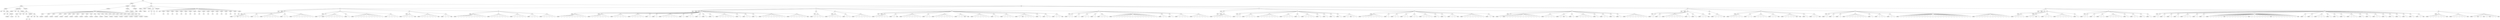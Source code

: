 graph Tree {
	"t0" [label = "TEI"];
	"t1" [label = "teiHeader"];
	"t2" [label = "fileDesc"];
	"t3" [label = "titleStmt"];
	"t4" [label = "title"];
	"t5" [label = "title"];
	"t6" [label = "author"];
	"t7" [label = "idno"];
	"t8" [label = "idno"];
	"t9" [label = "persName"];
	"t10" [label = "forename"];
	"t11" [label = "surname"];
	"t12" [label = "publicationStmt"];
	"t13" [label = "publisher"];
	"t14" [label = "idno"];
	"t15" [label = "idno"];
	"t16" [label = "availability"];
	"t17" [label = "licence"];
	"t18" [label = "ab"];
	"t19" [label = "ref"];
	"t20" [label = "sourceDesc"];
	"t21" [label = "bibl"];
	"t22" [label = "name"];
	"t23" [label = "idno"];
	"t24" [label = "idno"];
	"t25" [label = "availability"];
	"t26" [label = "licence"];
	"t27" [label = "ab"];
	"t28" [label = "ref"];
	"t29" [label = "bibl"];
	"t30" [label = "date"];
	"t31" [label = "date"];
	"t32" [label = "idno"];
	"t33" [label = "profileDesc"];
	"t34" [label = "particDesc"];
	"t35" [label = "listPerson"];
	"t36" [label = "person"];
	"t37" [label = "persName"];
	"t38" [label = "person"];
	"t39" [label = "persName"];
	"t40" [label = "person"];
	"t41" [label = "persName"];
	"t42" [label = "person"];
	"t43" [label = "persName"];
	"t44" [label = "person"];
	"t45" [label = "persName"];
	"t46" [label = "person"];
	"t47" [label = "persName"];
	"t48" [label = "person"];
	"t49" [label = "persName"];
	"t50" [label = "person"];
	"t51" [label = "persName"];
	"t52" [label = "person"];
	"t53" [label = "persName"];
	"t54" [label = "person"];
	"t55" [label = "persName"];
	"t56" [label = "person"];
	"t57" [label = "persName"];
	"t58" [label = "person"];
	"t59" [label = "persName"];
	"t60" [label = "person"];
	"t61" [label = "persName"];
	"t62" [label = "person"];
	"t63" [label = "persName"];
	"t64" [label = "person"];
	"t65" [label = "persName"];
	"t66" [label = "person"];
	"t67" [label = "persName"];
	"t68" [label = "person"];
	"t69" [label = "persName"];
	"t70" [label = "person"];
	"t71" [label = "persName"];
	"t72" [label = "person"];
	"t73" [label = "persName"];
	"t74" [label = "person"];
	"t75" [label = "persName"];
	"t76" [label = "person"];
	"t77" [label = "persName"];
	"t78" [label = "person"];
	"t79" [label = "persName"];
	"t80" [label = "textClass"];
	"t81" [label = "keywords"];
	"t82" [label = "term"];
	"t83" [label = "term"];
	"t84" [label = "classCode"];
	"t85" [label = "revisionDesc"];
	"t86" [label = "listChange"];
	"t87" [label = "change"];
	"t88" [label = "text"];
	"t89" [label = "front"];
	"t90" [label = "docTitle"];
	"t91" [label = "titlePart"];
	"t92" [label = "titlePart"];
	"t93" [label = "docDate"];
	"t94" [label = "docAuthor"];
	"t95" [label = "div"];
	"t96" [label = "div"];
	"t97" [label = "div"];
	"t98" [label = "p"];
	"t99" [label = "div"];
	"t100" [label = "p"];
	"t101" [label = "performance"];
	"t102" [label = "ab"];
	"t103" [label = "castList"];
	"t104" [label = "head"];
	"t105" [label = "castItem"];
	"t106" [label = "role"];
	"t107" [label = "castItem"];
	"t108" [label = "role"];
	"t109" [label = "castItem"];
	"t110" [label = "role"];
	"t111" [label = "castItem"];
	"t112" [label = "role"];
	"t113" [label = "castItem"];
	"t114" [label = "role"];
	"t115" [label = "castItem"];
	"t116" [label = "role"];
	"t117" [label = "castItem"];
	"t118" [label = "role"];
	"t119" [label = "castItem"];
	"t120" [label = "role"];
	"t121" [label = "castItem"];
	"t122" [label = "role"];
	"t123" [label = "castItem"];
	"t124" [label = "role"];
	"t125" [label = "castItem"];
	"t126" [label = "role"];
	"t127" [label = "castItem"];
	"t128" [label = "role"];
	"t129" [label = "castItem"];
	"t130" [label = "role"];
	"t131" [label = "castItem"];
	"t132" [label = "role"];
	"t133" [label = "castItem"];
	"t134" [label = "role"];
	"t135" [label = "castItem"];
	"t136" [label = "role"];
	"t137" [label = "castItem"];
	"t138" [label = "role"];
	"t139" [label = "castItem"];
	"t140" [label = "role"];
	"t141" [label = "body"];
	"t142" [label = "div"];
	"t143" [label = "head"];
	"t144" [label = "stage"];
	"t145" [label = "div"];
	"t146" [label = "head"];
	"t147" [label = "sp"];
	"t148" [label = "speaker"];
	"t149" [label = "l"];
	"t150" [label = "note"];
	"t151" [label = "l"];
	"t152" [label = "l"];
	"t153" [label = "l"];
	"t154" [label = "l"];
	"t155" [label = "sp"];
	"t156" [label = "speaker"];
	"t157" [label = "l"];
	"t158" [label = "l"];
	"t159" [label = "sp"];
	"t160" [label = "speaker"];
	"t161" [label = "l"];
	"t162" [label = "l"];
	"t163" [label = "l"];
	"t164" [label = "l"];
	"t165" [label = "l"];
	"t166" [label = "l"];
	"t167" [label = "sp"];
	"t168" [label = "speaker"];
	"t169" [label = "l"];
	"t170" [label = "l"];
	"t171" [label = "sp"];
	"t172" [label = "speaker"];
	"t173" [label = "l"];
	"t174" [label = "l"];
	"t175" [label = "l"];
	"t176" [label = "l"];
	"t177" [label = "l"];
	"t178" [label = "l"];
	"t179" [label = "l"];
	"t180" [label = "l"];
	"t181" [label = "div"];
	"t182" [label = "head"];
	"t183" [label = "sp"];
	"t184" [label = "speaker"];
	"t185" [label = "l"];
	"t186" [label = "sp"];
	"t187" [label = "speaker"];
	"t188" [label = "l"];
	"t189" [label = "l"];
	"t190" [label = "l"];
	"t191" [label = "l"];
	"t192" [label = "l"];
	"t193" [label = "l"];
	"t194" [label = "l"];
	"t195" [label = "sp"];
	"t196" [label = "speaker"];
	"t197" [label = "l"];
	"t198" [label = "sp"];
	"t199" [label = "speaker"];
	"t200" [label = "l"];
	"t201" [label = "l"];
	"t202" [label = "l"];
	"t203" [label = "l"];
	"t204" [label = "l"];
	"t205" [label = "l"];
	"t206" [label = "l"];
	"t207" [label = "l"];
	"t208" [label = "l"];
	"t209" [label = "l"];
	"t210" [label = "l"];
	"t211" [label = "sp"];
	"t212" [label = "speaker"];
	"t213" [label = "l"];
	"t214" [label = "l"];
	"t215" [label = "l"];
	"t216" [label = "l"];
	"t217" [label = "div"];
	"t218" [label = "head"];
	"t219" [label = "sp"];
	"t220" [label = "speaker"];
	"t221" [label = "l"];
	"t222" [label = "l"];
	"t223" [label = "l"];
	"t224" [label = "l"];
	"t225" [label = "stage"];
	"t226" [label = "sp"];
	"t227" [label = "speaker"];
	"t228" [label = "l"];
	"t229" [label = "l"];
	"t230" [label = "l"];
	"t231" [label = "l"];
	"t232" [label = "l"];
	"t233" [label = "l"];
	"t234" [label = "stage"];
	"t235" [label = "sp"];
	"t236" [label = "speaker"];
	"t237" [label = "l"];
	"t238" [label = "l"];
	"t239" [label = "stage"];
	"t240" [label = "div"];
	"t241" [label = "head"];
	"t242" [label = "sp"];
	"t243" [label = "speaker"];
	"t244" [label = "l"];
	"t245" [label = "l"];
	"t246" [label = "l"];
	"t247" [label = "l"];
	"t248" [label = "l"];
	"t249" [label = "l"];
	"t250" [label = "l"];
	"t251" [label = "l"];
	"t252" [label = "l"];
	"t253" [label = "l"];
	"t254" [label = "l"];
	"t255" [label = "sp"];
	"t256" [label = "speaker"];
	"t257" [label = "l"];
	"t258" [label = "l"];
	"t259" [label = "l"];
	"t260" [label = "l"];
	"t261" [label = "l"];
	"t262" [label = "l"];
	"t263" [label = "l"];
	"t264" [label = "sp"];
	"t265" [label = "speaker"];
	"t266" [label = "l"];
	"t267" [label = "l"];
	"t268" [label = "l"];
	"t269" [label = "l"];
	"t270" [label = "l"];
	"t271" [label = "sp"];
	"t272" [label = "speaker"];
	"t273" [label = "l"];
	"t274" [label = "l"];
	"t275" [label = "l"];
	"t276" [label = "sp"];
	"t277" [label = "speaker"];
	"t278" [label = "l"];
	"t279" [label = "l"];
	"t280" [label = "l"];
	"t281" [label = "l"];
	"t282" [label = "l"];
	"t283" [label = "div"];
	"t284" [label = "head"];
	"t285" [label = "stage"];
	"t286" [label = "div"];
	"t287" [label = "head"];
	"t288" [label = "sp"];
	"t289" [label = "speaker"];
	"t290" [label = "l"];
	"t291" [label = "l"];
	"t292" [label = "l"];
	"t293" [label = "l"];
	"t294" [label = "l"];
	"t295" [label = "l"];
	"t296" [label = "l"];
	"t297" [label = "l"];
	"t298" [label = "l"];
	"t299" [label = "l"];
	"t300" [label = "div"];
	"t301" [label = "head"];
	"t302" [label = "sp"];
	"t303" [label = "speaker"];
	"t304" [label = "l"];
	"t305" [label = "l"];
	"t306" [label = "l"];
	"t307" [label = "l"];
	"t308" [label = "l"];
	"t309" [label = "l"];
	"t310" [label = "l"];
	"t311" [label = "sp"];
	"t312" [label = "speaker"];
	"t313" [label = "l"];
	"t314" [label = "l"];
	"t315" [label = "l"];
	"t316" [label = "l"];
	"t317" [label = "l"];
	"t318" [label = "sp"];
	"t319" [label = "speaker"];
	"t320" [label = "l"];
	"t321" [label = "l"];
	"t322" [label = "l"];
	"t323" [label = "l"];
	"t324" [label = "l"];
	"t325" [label = "sp"];
	"t326" [label = "speaker"];
	"t327" [label = "l"];
	"t328" [label = "sp"];
	"t329" [label = "speaker"];
	"t330" [label = "l"];
	"t331" [label = "sp"];
	"t332" [label = "speaker"];
	"t333" [label = "l"];
	"t334" [label = "l"];
	"t335" [label = "l"];
	"t336" [label = "l"];
	"t337" [label = "l"];
	"t338" [label = "l"];
	"t339" [label = "sp"];
	"t340" [label = "speaker"];
	"t341" [label = "l"];
	"t342" [label = "sp"];
	"t343" [label = "speaker"];
	"t344" [label = "l"];
	"t345" [label = "l"];
	"t346" [label = "sp"];
	"t347" [label = "speaker"];
	"t348" [label = "l"];
	"t349" [label = "sp"];
	"t350" [label = "speaker"];
	"t351" [label = "l"];
	"t352" [label = "sp"];
	"t353" [label = "speaker"];
	"t354" [label = "l"];
	"t355" [label = "sp"];
	"t356" [label = "speaker"];
	"t357" [label = "l"];
	"t358" [label = "l"];
	"t359" [label = "l"];
	"t360" [label = "l"];
	"t361" [label = "l"];
	"t362" [label = "l"];
	"t363" [label = "sp"];
	"t364" [label = "speaker"];
	"t365" [label = "l"];
	"t366" [label = "sp"];
	"t367" [label = "speaker"];
	"t368" [label = "l"];
	"t369" [label = "l"];
	"t370" [label = "sp"];
	"t371" [label = "speaker"];
	"t372" [label = "l"];
	"t373" [label = "sp"];
	"t374" [label = "speaker"];
	"t375" [label = "l"];
	"t376" [label = "l"];
	"t377" [label = "l"];
	"t378" [label = "l"];
	"t379" [label = "l"];
	"t380" [label = "l"];
	"t381" [label = "l"];
	"t382" [label = "l"];
	"t383" [label = "l"];
	"t384" [label = "sp"];
	"t385" [label = "speaker"];
	"t386" [label = "l"];
	"t387" [label = "l"];
	"t388" [label = "l"];
	"t389" [label = "l"];
	"t390" [label = "l"];
	"t391" [label = "l"];
	"t392" [label = "stage"];
	"t393" [label = "div"];
	"t394" [label = "head"];
	"t395" [label = "sp"];
	"t396" [label = "speaker"];
	"t397" [label = "l"];
	"t398" [label = "l"];
	"t399" [label = "l"];
	"t400" [label = "l"];
	"t401" [label = "div"];
	"t402" [label = "head"];
	"t403" [label = "sp"];
	"t404" [label = "speaker"];
	"t405" [label = "l"];
	"t406" [label = "l"];
	"t407" [label = "l"];
	"t408" [label = "l"];
	"t409" [label = "l"];
	"t410" [label = "sp"];
	"t411" [label = "speaker"];
	"t412" [label = "l"];
	"t413" [label = "l"];
	"t414" [label = "sp"];
	"t415" [label = "speaker"];
	"t416" [label = "l"];
	"t417" [label = "l"];
	"t418" [label = "l"];
	"t419" [label = "l"];
	"t420" [label = "l"];
	"t421" [label = "l"];
	"t422" [label = "div"];
	"t423" [label = "head"];
	"t424" [label = "stage"];
	"t425" [label = "sp"];
	"t426" [label = "speaker"];
	"t427" [label = "l"];
	"t428" [label = "l"];
	"t429" [label = "l"];
	"t430" [label = "l"];
	"t431" [label = "l"];
	"t432" [label = "sp"];
	"t433" [label = "speaker"];
	"t434" [label = "l"];
	"t435" [label = "stage"];
	"t436" [label = "sp"];
	"t437" [label = "speaker"];
	"t438" [label = "l"];
	"t439" [label = "l"];
	"t440" [label = "l"];
	"t441" [label = "l"];
	"t442" [label = "l"];
	"t443" [label = "l"];
	"t444" [label = "l"];
	"t445" [label = "sp"];
	"t446" [label = "speaker"];
	"t447" [label = "l"];
	"t448" [label = "l"];
	"t449" [label = "sp"];
	"t450" [label = "speaker"];
	"t451" [label = "l"];
	"t452" [label = "l"];
	"t453" [label = "l"];
	"t454" [label = "l"];
	"t455" [label = "l"];
	"t456" [label = "l"];
	"t457" [label = "l"];
	"t458" [label = "sp"];
	"t459" [label = "speaker"];
	"t460" [label = "l"];
	"t461" [label = "l"];
	"t462" [label = "stage"];
	"t463" [label = "stage"];
	"t464" [label = "sp"];
	"t465" [label = "speaker"];
	"t466" [label = "l"];
	"t467" [label = "l"];
	"t468" [label = "l"];
	"t469" [label = "l"];
	"t470" [label = "l"];
	"t471" [label = "l"];
	"t472" [label = "sp"];
	"t473" [label = "speaker"];
	"t474" [label = "l"];
	"t475" [label = "l"];
	"t476" [label = "sp"];
	"t477" [label = "speaker"];
	"t478" [label = "l"];
	"t479" [label = "l"];
	"t480" [label = "l"];
	"t481" [label = "l"];
	"t482" [label = "sp"];
	"t483" [label = "speaker"];
	"t484" [label = "l"];
	"t485" [label = "stage"];
	"t486" [label = "l"];
	"t487" [label = "l"];
	"t488" [label = "l"];
	"t489" [label = "l"];
	"t490" [label = "sp"];
	"t491" [label = "speaker"];
	"t492" [label = "l"];
	"t493" [label = "sp"];
	"t494" [label = "speaker"];
	"t495" [label = "l"];
	"t496" [label = "l"];
	"t497" [label = "sp"];
	"t498" [label = "speaker"];
	"t499" [label = "l"];
	"t500" [label = "l"];
	"t501" [label = "stage"];
	"t502" [label = "div"];
	"t503" [label = "head"];
	"t504" [label = "sp"];
	"t505" [label = "speaker"];
	"t506" [label = "l"];
	"t507" [label = "l"];
	"t508" [label = "sp"];
	"t509" [label = "speaker"];
	"t510" [label = "l"];
	"t511" [label = "sp"];
	"t512" [label = "speaker"];
	"t513" [label = "l"];
	"t514" [label = "l"];
	"t515" [label = "sp"];
	"t516" [label = "speaker"];
	"t517" [label = "l"];
	"t518" [label = "sp"];
	"t519" [label = "speaker"];
	"t520" [label = "l"];
	"t521" [label = "l"];
	"t522" [label = "l"];
	"t523" [label = "sp"];
	"t524" [label = "speaker"];
	"t525" [label = "l"];
	"t526" [label = "l"];
	"t527" [label = "l"];
	"t528" [label = "l"];
	"t529" [label = "l"];
	"t530" [label = "l"];
	"t531" [label = "l"];
	"t532" [label = "l"];
	"t533" [label = "l"];
	"t534" [label = "l"];
	"t535" [label = "l"];
	"t536" [label = "l"];
	"t537" [label = "l"];
	"t538" [label = "l"];
	"t539" [label = "l"];
	"t540" [label = "l"];
	"t541" [label = "l"];
	"t542" [label = "sp"];
	"t543" [label = "speaker"];
	"t544" [label = "l"];
	"t545" [label = "l"];
	"t546" [label = "sp"];
	"t547" [label = "speaker"];
	"t548" [label = "l"];
	"t549" [label = "sp"];
	"t550" [label = "speaker"];
	"t551" [label = "l"];
	"t552" [label = "l"];
	"t553" [label = "l"];
	"t554" [label = "l"];
	"t555" [label = "sp"];
	"t556" [label = "speaker"];
	"t557" [label = "l"];
	"t558" [label = "l"];
	"t559" [label = "l"];
	"t560" [label = "l"];
	"t561" [label = "l"];
	"t562" [label = "l"];
	"t563" [label = "div"];
	"t564" [label = "head"];
	"t565" [label = "div"];
	"t566" [label = "head"];
	"t567" [label = "stage"];
	"t568" [label = "sp"];
	"t569" [label = "speaker"];
	"t570" [label = "l"];
	"t571" [label = "l"];
	"t572" [label = "l"];
	"t573" [label = "l"];
	"t574" [label = "l"];
	"t575" [label = "l"];
	"t576" [label = "l"];
	"t577" [label = "div"];
	"t578" [label = "head"];
	"t579" [label = "sp"];
	"t580" [label = "speaker"];
	"t581" [label = "l"];
	"t582" [label = "l"];
	"t583" [label = "sp"];
	"t584" [label = "speaker"];
	"t585" [label = "l"];
	"t586" [label = "l"];
	"t587" [label = "l"];
	"t588" [label = "l"];
	"t589" [label = "sp"];
	"t590" [label = "speaker"];
	"t591" [label = "l"];
	"t592" [label = "l"];
	"t593" [label = "l"];
	"t594" [label = "l"];
	"t595" [label = "l"];
	"t596" [label = "l"];
	"t597" [label = "l"];
	"t598" [label = "sp"];
	"t599" [label = "speaker"];
	"t600" [label = "l"];
	"t601" [label = "l"];
	"t602" [label = "l"];
	"t603" [label = "l"];
	"t604" [label = "sp"];
	"t605" [label = "speaker"];
	"t606" [label = "l"];
	"t607" [label = "sp"];
	"t608" [label = "speaker"];
	"t609" [label = "l"];
	"t610" [label = "l"];
	"t611" [label = "l"];
	"t612" [label = "l"];
	"t613" [label = "sp"];
	"t614" [label = "speaker"];
	"t615" [label = "l"];
	"t616" [label = "sp"];
	"t617" [label = "speaker"];
	"t618" [label = "l"];
	"t619" [label = "sp"];
	"t620" [label = "speaker"];
	"t621" [label = "l"];
	"t622" [label = "sp"];
	"t623" [label = "speaker"];
	"t624" [label = "l"];
	"t625" [label = "sp"];
	"t626" [label = "speaker"];
	"t627" [label = "l"];
	"t628" [label = "stage"];
	"t629" [label = "l"];
	"t630" [label = "l"];
	"t631" [label = "div"];
	"t632" [label = "head"];
	"t633" [label = "sp"];
	"t634" [label = "speaker"];
	"t635" [label = "l"];
	"t636" [label = "l"];
	"t637" [label = "l"];
	"t638" [label = "l"];
	"t639" [label = "l"];
	"t640" [label = "l"];
	"t641" [label = "l"];
	"t642" [label = "l"];
	"t643" [label = "sp"];
	"t644" [label = "speaker"];
	"t645" [label = "l"];
	"t646" [label = "sp"];
	"t647" [label = "speaker"];
	"t648" [label = "l"];
	"t649" [label = "l"];
	"t650" [label = "sp"];
	"t651" [label = "speaker"];
	"t652" [label = "l"];
	"t653" [label = "l"];
	"t654" [label = "sp"];
	"t655" [label = "speaker"];
	"t656" [label = "l"];
	"t657" [label = "l"];
	"t658" [label = "sp"];
	"t659" [label = "speaker"];
	"t660" [label = "l"];
	"t661" [label = "l"];
	"t662" [label = "l"];
	"t663" [label = "l"];
	"t664" [label = "sp"];
	"t665" [label = "speaker"];
	"t666" [label = "l"];
	"t667" [label = "sp"];
	"t668" [label = "speaker"];
	"t669" [label = "l"];
	"t670" [label = "sp"];
	"t671" [label = "speaker"];
	"t672" [label = "l"];
	"t673" [label = "l"];
	"t674" [label = "stage"];
	"t675" [label = "sp"];
	"t676" [label = "speaker"];
	"t677" [label = "l"];
	"t678" [label = "l"];
	"t679" [label = "l"];
	"t680" [label = "l"];
	"t681" [label = "l"];
	"t682" [label = "l"];
	"t683" [label = "l"];
	"t684" [label = "l"];
	"t685" [label = "sp"];
	"t686" [label = "speaker"];
	"t687" [label = "l"];
	"t688" [label = "stage"];
	"t689" [label = "div"];
	"t690" [label = "head"];
	"t691" [label = "sp"];
	"t692" [label = "speaker"];
	"t693" [label = "l"];
	"t694" [label = "sp"];
	"t695" [label = "speaker"];
	"t696" [label = "l"];
	"t697" [label = "l"];
	"t698" [label = "l"];
	"t699" [label = "l"];
	"t700" [label = "l"];
	"t701" [label = "l"];
	"t702" [label = "l"];
	"t703" [label = "l"];
	"t704" [label = "l"];
	"t705" [label = "l"];
	"t706" [label = "l"];
	"t707" [label = "l"];
	"t708" [label = "l"];
	"t709" [label = "sp"];
	"t710" [label = "speaker"];
	"t711" [label = "l"];
	"t712" [label = "l"];
	"t713" [label = "l"];
	"t714" [label = "l"];
	"t715" [label = "sp"];
	"t716" [label = "speaker"];
	"t717" [label = "l"];
	"t718" [label = "stage"];
	"t719" [label = "l"];
	"t720" [label = "sp"];
	"t721" [label = "speaker"];
	"t722" [label = "l"];
	"t723" [label = "sp"];
	"t724" [label = "speaker"];
	"t725" [label = "l"];
	"t726" [label = "l"];
	"t727" [label = "l"];
	"t728" [label = "l"];
	"t729" [label = "l"];
	"t730" [label = "sp"];
	"t731" [label = "speaker"];
	"t732" [label = "l"];
	"t733" [label = "sp"];
	"t734" [label = "speaker"];
	"t735" [label = "l"];
	"t736" [label = "l"];
	"t737" [label = "sp"];
	"t738" [label = "speaker"];
	"t739" [label = "l"];
	"t740" [label = "sp"];
	"t741" [label = "speaker"];
	"t742" [label = "l"];
	"t743" [label = "sp"];
	"t744" [label = "speaker"];
	"t745" [label = "l"];
	"t746" [label = "l"];
	"t747" [label = "l"];
	"t748" [label = "l"];
	"t749" [label = "l"];
	"t750" [label = "l"];
	"t751" [label = "l"];
	"t752" [label = "l"];
	"t753" [label = "div"];
	"t754" [label = "head"];
	"t755" [label = "stage"];
	"t756" [label = "div"];
	"t757" [label = "head"];
	"t758" [label = "sp"];
	"t759" [label = "speaker"];
	"t760" [label = "l"];
	"t761" [label = "sp"];
	"t762" [label = "speaker"];
	"t763" [label = "l"];
	"t764" [label = "sp"];
	"t765" [label = "speaker"];
	"t766" [label = "l"];
	"t767" [label = "l"];
	"t768" [label = "l"];
	"t769" [label = "l"];
	"t770" [label = "l"];
	"t771" [label = "l"];
	"t772" [label = "l"];
	"t773" [label = "sp"];
	"t774" [label = "speaker"];
	"t775" [label = "l"];
	"t776" [label = "sp"];
	"t777" [label = "speaker"];
	"t778" [label = "l"];
	"t779" [label = "sp"];
	"t780" [label = "speaker"];
	"t781" [label = "l"];
	"t782" [label = "l"];
	"t783" [label = "stage"];
	"t784" [label = "div"];
	"t785" [label = "head"];
	"t786" [label = "sp"];
	"t787" [label = "speaker"];
	"t788" [label = "l"];
	"t789" [label = "l"];
	"t790" [label = "l"];
	"t791" [label = "stage"];
	"t792" [label = "div"];
	"t793" [label = "head"];
	"t794" [label = "sp"];
	"t795" [label = "speaker"];
	"t796" [label = "l"];
	"t797" [label = "l"];
	"t798" [label = "l"];
	"t799" [label = "l"];
	"t800" [label = "l"];
	"t801" [label = "sp"];
	"t802" [label = "speaker"];
	"t803" [label = "l"];
	"t804" [label = "l"];
	"t805" [label = "sp"];
	"t806" [label = "speaker"];
	"t807" [label = "l"];
	"t808" [label = "l"];
	"t809" [label = "l"];
	"t810" [label = "l"];
	"t811" [label = "sp"];
	"t812" [label = "speaker"];
	"t813" [label = "l"];
	"t814" [label = "l"];
	"t815" [label = "stage"];
	"t816" [label = "sp"];
	"t817" [label = "speaker"];
	"t818" [label = "l"];
	"t819" [label = "l"];
	"t820" [label = "l"];
	"t821" [label = "l"];
	"t822" [label = "stage"];
	"t823" [label = "stage"];
	"t824" [label = "sp"];
	"t825" [label = "speaker"];
	"t826" [label = "l"];
	"t827" [label = "sp"];
	"t828" [label = "speaker"];
	"t829" [label = "l"];
	"t830" [label = "l"];
	"t831" [label = "stage"];
	"t832" [label = "div"];
	"t833" [label = "head"];
	"t834" [label = "sp"];
	"t835" [label = "speaker"];
	"t836" [label = "l"];
	"t837" [label = "sp"];
	"t838" [label = "speaker"];
	"t839" [label = "l"];
	"t840" [label = "sp"];
	"t841" [label = "speaker"];
	"t842" [label = "l"];
	"t843" [label = "sp"];
	"t844" [label = "speaker"];
	"t845" [label = "l"];
	"t846" [label = "l"];
	"t847" [label = "l"];
	"t848" [label = "l"];
	"t849" [label = "l"];
	"t850" [label = "l"];
	"t851" [label = "l"];
	"t852" [label = "l"];
	"t853" [label = "sp"];
	"t854" [label = "speaker"];
	"t855" [label = "l"];
	"t856" [label = "sp"];
	"t857" [label = "speaker"];
	"t858" [label = "l"];
	"t859" [label = "l"];
	"t860" [label = "l"];
	"t861" [label = "sp"];
	"t862" [label = "speaker"];
	"t863" [label = "l"];
	"t864" [label = "l"];
	"t865" [label = "sp"];
	"t866" [label = "speaker"];
	"t867" [label = "l"];
	"t868" [label = "l"];
	"t869" [label = "l"];
	"t870" [label = "l"];
	"t871" [label = "l"];
	"t872" [label = "l"];
	"t873" [label = "l"];
	"t874" [label = "l"];
	"t875" [label = "l"];
	"t876" [label = "l"];
	"t877" [label = "l"];
	"t878" [label = "l"];
	"t879" [label = "l"];
	"t880" [label = "l"];
	"t881" [label = "l"];
	"t882" [label = "l"];
	"t883" [label = "l"];
	"t884" [label = "l"];
	"t885" [label = "l"];
	"t886" [label = "l"];
	"t887" [label = "l"];
	"t888" [label = "l"];
	"t889" [label = "l"];
	"t890" [label = "l"];
	"t891" [label = "l"];
	"t892" [label = "l"];
	"t893" [label = "l"];
	"t894" [label = "sp"];
	"t895" [label = "speaker"];
	"t896" [label = "l"];
	"t897" [label = "l"];
	"t898" [label = "l"];
	"t899" [label = "l"];
	"t900" [label = "l"];
	"t901" [label = "l"];
	"t902" [label = "l"];
	"t903" [label = "l"];
	"t904" [label = "l"];
	"t905" [label = "l"];
	"t906" [label = "l"];
	"t907" [label = "l"];
	"t908" [label = "l"];
	"t909" [label = "div"];
	"t910" [label = "head"];
	"t911" [label = "stage"];
	"t912" [label = "div"];
	"t913" [label = "head"];
	"t914" [label = "sp"];
	"t915" [label = "speaker"];
	"t916" [label = "l"];
	"t917" [label = "l"];
	"t918" [label = "l"];
	"t919" [label = "l"];
	"t920" [label = "div"];
	"t921" [label = "head"];
	"t922" [label = "sp"];
	"t923" [label = "speaker"];
	"t924" [label = "l"];
	"t925" [label = "l"];
	"t926" [label = "stage"];
	"t927" [label = "l"];
	"t928" [label = "sp"];
	"t929" [label = "speaker"];
	"t930" [label = "l"];
	"t931" [label = "l"];
	"t932" [label = "l"];
	"t933" [label = "sp"];
	"t934" [label = "speaker"];
	"t935" [label = "l"];
	"t936" [label = "l"];
	"t937" [label = "l"];
	"t938" [label = "l"];
	"t939" [label = "l"];
	"t940" [label = "l"];
	"t941" [label = "sp"];
	"t942" [label = "speaker"];
	"t943" [label = "l"];
	"t944" [label = "div"];
	"t945" [label = "head"];
	"t946" [label = "sp"];
	"t947" [label = "speaker"];
	"t948" [label = "l"];
	"t949" [label = "l"];
	"t950" [label = "sp"];
	"t951" [label = "speaker"];
	"t952" [label = "l"];
	"t953" [label = "sp"];
	"t954" [label = "speaker"];
	"t955" [label = "l"];
	"t956" [label = "l"];
	"t957" [label = "sp"];
	"t958" [label = "speaker"];
	"t959" [label = "l"];
	"t960" [label = "l"];
	"t961" [label = "l"];
	"t962" [label = "l"];
	"t963" [label = "l"];
	"t964" [label = "sp"];
	"t965" [label = "speaker"];
	"t966" [label = "l"];
	"t967" [label = "sp"];
	"t968" [label = "speaker"];
	"t969" [label = "l"];
	"t970" [label = "l"];
	"t971" [label = "sp"];
	"t972" [label = "speaker"];
	"t973" [label = "l"];
	"t974" [label = "sp"];
	"t975" [label = "speaker"];
	"t976" [label = "l"];
	"t977" [label = "div"];
	"t978" [label = "head"];
	"t979" [label = "sp"];
	"t980" [label = "speaker"];
	"t981" [label = "l"];
	"t982" [label = "sp"];
	"t983" [label = "speaker"];
	"t984" [label = "l"];
	"t985" [label = "sp"];
	"t986" [label = "speaker"];
	"t987" [label = "l"];
	"t988" [label = "sp"];
	"t989" [label = "speaker"];
	"t990" [label = "l"];
	"t991" [label = "sp"];
	"t992" [label = "speaker"];
	"t993" [label = "l"];
	"t994" [label = "l"];
	"t995" [label = "l"];
	"t996" [label = "sp"];
	"t997" [label = "speaker"];
	"t998" [label = "l"];
	"t999" [label = "sp"];
	"t1000" [label = "speaker"];
	"t1001" [label = "l"];
	"t1002" [label = "sp"];
	"t1003" [label = "speaker"];
	"t1004" [label = "l"];
	"t1005" [label = "l"];
	"t1006" [label = "l"];
	"t1007" [label = "l"];
	"t1008" [label = "l"];
	"t1009" [label = "stage"];
	"t1010" [label = "l"];
	"t1011" [label = "l"];
	"t1012" [label = "l"];
	"t1013" [label = "l"];
	"t1014" [label = "l"];
	"t1015" [label = "l"];
	"t1016" [label = "l"];
	"t1017" [label = "l"];
	"t1018" [label = "stage"];
	"t1019" [label = "l"];
	"t1020" [label = "l"];
	"t1021" [label = "l"];
	"t1022" [label = "l"];
	"t1023" [label = "l"];
	"t1024" [label = "l"];
	"t1025" [label = "l"];
	"t1026" [label = "stage"];
	"t1027" [label = "l"];
	"t1028" [label = "l"];
	"t1029" [label = "l"];
	"t1030" [label = "l"];
	"t1031" [label = "l"];
	"t1032" [label = "l"];
	"t1033" [label = "l"];
	"t1034" [label = "l"];
	"t1035" [label = "l"];
	"t1036" [label = "stage"];
	"t1037" [label = "sp"];
	"t1038" [label = "speaker"];
	"t1039" [label = "l"];
	"t1040" [label = "sp"];
	"t1041" [label = "speaker"];
	"t1042" [label = "l"];
	"t1043" [label = "sp"];
	"t1044" [label = "speaker"];
	"t1045" [label = "l"];
	"t1046" [label = "l"];
	"t1047" [label = "l"];
	"t1048" [label = "sp"];
	"t1049" [label = "speaker"];
	"t1050" [label = "l"];
	"t1051" [label = "sp"];
	"t1052" [label = "speaker"];
	"t1053" [label = "l"];
	"t1054" [label = "sp"];
	"t1055" [label = "speaker"];
	"t1056" [label = "l"];
	"t1057" [label = "sp"];
	"t1058" [label = "speaker"];
	"t1059" [label = "l"];
	"t1060" [label = "l"];
	"t1061" [label = "l"];
	"t1062" [label = "sp"];
	"t1063" [label = "speaker"];
	"t1064" [label = "l"];
	"t1065" [label = "sp"];
	"t1066" [label = "speaker"];
	"t1067" [label = "l"];
	"t1068" [label = "sp"];
	"t1069" [label = "speaker"];
	"t1070" [label = "l"];
	"t1071" [label = "l"];
	"t1072" [label = "sp"];
	"t1073" [label = "speaker"];
	"t1074" [label = "l"];
	"t1075" [label = "sp"];
	"t1076" [label = "speaker"];
	"t1077" [label = "l"];
	"t1078" [label = "sp"];
	"t1079" [label = "speaker"];
	"t1080" [label = "l"];
	"t1081" [label = "sp"];
	"t1082" [label = "speaker"];
	"t1083" [label = "l"];
	"t1084" [label = "sp"];
	"t1085" [label = "speaker"];
	"t1086" [label = "l"];
	"t1087" [label = "sp"];
	"t1088" [label = "speaker"];
	"t1089" [label = "l"];
	"t1090" [label = "stage"];
	"t1091" [label = "div"];
	"t1092" [label = "head"];
	"t1093" [label = "sp"];
	"t1094" [label = "speaker"];
	"t1095" [label = "l"];
	"t1096" [label = "l"];
	"t1097" [label = "l"];
	"t1098" [label = "l"];
	"t1099" [label = "l"];
	"t1100" [label = "l"];
	"t1101" [label = "stage"];
	"t1102" [label = "sp"];
	"t1103" [label = "speaker"];
	"t1104" [label = "l"];
	"t1105" [label = "l"];
	"t1106" [label = "l"];
	"t1107" [label = "l"];
	"t1108" [label = "l"];
	"t1109" [label = "stage"];
	"t1110" [label = "sp"];
	"t1111" [label = "speaker"];
	"t1112" [label = "l"];
	"t1113" [label = "stage"];
	"t1114" [label = "l"];
	"t1115" [label = "stage"];
	"t1116" [label = "l"];
	"t1117" [label = "stage"];
	"t1118" [label = "l"];
	"t1119" [label = "l"];
	"t1120" [label = "stage"];
	"t0" -- "t1";
	"t1" -- "t2";
	"t2" -- "t3";
	"t3" -- "t4";
	"t3" -- "t5";
	"t3" -- "t6";
	"t6" -- "t7";
	"t6" -- "t8";
	"t6" -- "t9";
	"t9" -- "t10";
	"t9" -- "t11";
	"t2" -- "t12";
	"t12" -- "t13";
	"t12" -- "t14";
	"t12" -- "t15";
	"t12" -- "t16";
	"t16" -- "t17";
	"t17" -- "t18";
	"t17" -- "t19";
	"t2" -- "t20";
	"t20" -- "t21";
	"t21" -- "t22";
	"t21" -- "t23";
	"t21" -- "t24";
	"t21" -- "t25";
	"t25" -- "t26";
	"t26" -- "t27";
	"t26" -- "t28";
	"t21" -- "t29";
	"t29" -- "t30";
	"t29" -- "t31";
	"t29" -- "t32";
	"t1" -- "t33";
	"t33" -- "t34";
	"t34" -- "t35";
	"t35" -- "t36";
	"t36" -- "t37";
	"t35" -- "t38";
	"t38" -- "t39";
	"t35" -- "t40";
	"t40" -- "t41";
	"t35" -- "t42";
	"t42" -- "t43";
	"t35" -- "t44";
	"t44" -- "t45";
	"t35" -- "t46";
	"t46" -- "t47";
	"t35" -- "t48";
	"t48" -- "t49";
	"t35" -- "t50";
	"t50" -- "t51";
	"t35" -- "t52";
	"t52" -- "t53";
	"t35" -- "t54";
	"t54" -- "t55";
	"t35" -- "t56";
	"t56" -- "t57";
	"t35" -- "t58";
	"t58" -- "t59";
	"t35" -- "t60";
	"t60" -- "t61";
	"t35" -- "t62";
	"t62" -- "t63";
	"t35" -- "t64";
	"t64" -- "t65";
	"t35" -- "t66";
	"t66" -- "t67";
	"t35" -- "t68";
	"t68" -- "t69";
	"t35" -- "t70";
	"t70" -- "t71";
	"t35" -- "t72";
	"t72" -- "t73";
	"t35" -- "t74";
	"t74" -- "t75";
	"t35" -- "t76";
	"t76" -- "t77";
	"t35" -- "t78";
	"t78" -- "t79";
	"t33" -- "t80";
	"t80" -- "t81";
	"t81" -- "t82";
	"t81" -- "t83";
	"t80" -- "t84";
	"t1" -- "t85";
	"t85" -- "t86";
	"t86" -- "t87";
	"t0" -- "t88";
	"t88" -- "t89";
	"t89" -- "t90";
	"t90" -- "t91";
	"t90" -- "t92";
	"t89" -- "t93";
	"t89" -- "t94";
	"t89" -- "t95";
	"t95" -- "t96";
	"t95" -- "t97";
	"t97" -- "t98";
	"t95" -- "t99";
	"t99" -- "t100";
	"t89" -- "t101";
	"t101" -- "t102";
	"t89" -- "t103";
	"t103" -- "t104";
	"t103" -- "t105";
	"t105" -- "t106";
	"t103" -- "t107";
	"t107" -- "t108";
	"t103" -- "t109";
	"t109" -- "t110";
	"t103" -- "t111";
	"t111" -- "t112";
	"t103" -- "t113";
	"t113" -- "t114";
	"t103" -- "t115";
	"t115" -- "t116";
	"t103" -- "t117";
	"t117" -- "t118";
	"t103" -- "t119";
	"t119" -- "t120";
	"t103" -- "t121";
	"t121" -- "t122";
	"t103" -- "t123";
	"t123" -- "t124";
	"t103" -- "t125";
	"t125" -- "t126";
	"t103" -- "t127";
	"t127" -- "t128";
	"t103" -- "t129";
	"t129" -- "t130";
	"t103" -- "t131";
	"t131" -- "t132";
	"t103" -- "t133";
	"t133" -- "t134";
	"t103" -- "t135";
	"t135" -- "t136";
	"t103" -- "t137";
	"t137" -- "t138";
	"t103" -- "t139";
	"t139" -- "t140";
	"t88" -- "t141";
	"t141" -- "t142";
	"t142" -- "t143";
	"t142" -- "t144";
	"t142" -- "t145";
	"t145" -- "t146";
	"t145" -- "t147";
	"t147" -- "t148";
	"t147" -- "t149";
	"t147" -- "t150";
	"t147" -- "t151";
	"t147" -- "t152";
	"t147" -- "t153";
	"t147" -- "t154";
	"t145" -- "t155";
	"t155" -- "t156";
	"t155" -- "t157";
	"t155" -- "t158";
	"t145" -- "t159";
	"t159" -- "t160";
	"t159" -- "t161";
	"t159" -- "t162";
	"t159" -- "t163";
	"t159" -- "t164";
	"t159" -- "t165";
	"t159" -- "t166";
	"t145" -- "t167";
	"t167" -- "t168";
	"t167" -- "t169";
	"t167" -- "t170";
	"t145" -- "t171";
	"t171" -- "t172";
	"t171" -- "t173";
	"t171" -- "t174";
	"t171" -- "t175";
	"t171" -- "t176";
	"t171" -- "t177";
	"t171" -- "t178";
	"t171" -- "t179";
	"t171" -- "t180";
	"t142" -- "t181";
	"t181" -- "t182";
	"t181" -- "t183";
	"t183" -- "t184";
	"t183" -- "t185";
	"t181" -- "t186";
	"t186" -- "t187";
	"t186" -- "t188";
	"t186" -- "t189";
	"t186" -- "t190";
	"t186" -- "t191";
	"t186" -- "t192";
	"t186" -- "t193";
	"t186" -- "t194";
	"t181" -- "t195";
	"t195" -- "t196";
	"t195" -- "t197";
	"t181" -- "t198";
	"t198" -- "t199";
	"t198" -- "t200";
	"t198" -- "t201";
	"t198" -- "t202";
	"t198" -- "t203";
	"t198" -- "t204";
	"t198" -- "t205";
	"t198" -- "t206";
	"t198" -- "t207";
	"t198" -- "t208";
	"t198" -- "t209";
	"t198" -- "t210";
	"t181" -- "t211";
	"t211" -- "t212";
	"t211" -- "t213";
	"t211" -- "t214";
	"t211" -- "t215";
	"t211" -- "t216";
	"t142" -- "t217";
	"t217" -- "t218";
	"t217" -- "t219";
	"t219" -- "t220";
	"t219" -- "t221";
	"t219" -- "t222";
	"t219" -- "t223";
	"t219" -- "t224";
	"t219" -- "t225";
	"t217" -- "t226";
	"t226" -- "t227";
	"t226" -- "t228";
	"t226" -- "t229";
	"t226" -- "t230";
	"t226" -- "t231";
	"t226" -- "t232";
	"t226" -- "t233";
	"t226" -- "t234";
	"t217" -- "t235";
	"t235" -- "t236";
	"t235" -- "t237";
	"t235" -- "t238";
	"t235" -- "t239";
	"t142" -- "t240";
	"t240" -- "t241";
	"t240" -- "t242";
	"t242" -- "t243";
	"t242" -- "t244";
	"t242" -- "t245";
	"t242" -- "t246";
	"t242" -- "t247";
	"t242" -- "t248";
	"t242" -- "t249";
	"t242" -- "t250";
	"t242" -- "t251";
	"t242" -- "t252";
	"t242" -- "t253";
	"t242" -- "t254";
	"t240" -- "t255";
	"t255" -- "t256";
	"t255" -- "t257";
	"t255" -- "t258";
	"t255" -- "t259";
	"t255" -- "t260";
	"t255" -- "t261";
	"t255" -- "t262";
	"t255" -- "t263";
	"t240" -- "t264";
	"t264" -- "t265";
	"t264" -- "t266";
	"t264" -- "t267";
	"t264" -- "t268";
	"t264" -- "t269";
	"t264" -- "t270";
	"t240" -- "t271";
	"t271" -- "t272";
	"t271" -- "t273";
	"t271" -- "t274";
	"t271" -- "t275";
	"t240" -- "t276";
	"t276" -- "t277";
	"t276" -- "t278";
	"t276" -- "t279";
	"t276" -- "t280";
	"t276" -- "t281";
	"t276" -- "t282";
	"t141" -- "t283";
	"t283" -- "t284";
	"t283" -- "t285";
	"t283" -- "t286";
	"t286" -- "t287";
	"t286" -- "t288";
	"t288" -- "t289";
	"t288" -- "t290";
	"t288" -- "t291";
	"t288" -- "t292";
	"t288" -- "t293";
	"t288" -- "t294";
	"t288" -- "t295";
	"t288" -- "t296";
	"t288" -- "t297";
	"t288" -- "t298";
	"t288" -- "t299";
	"t283" -- "t300";
	"t300" -- "t301";
	"t300" -- "t302";
	"t302" -- "t303";
	"t302" -- "t304";
	"t302" -- "t305";
	"t302" -- "t306";
	"t302" -- "t307";
	"t302" -- "t308";
	"t302" -- "t309";
	"t302" -- "t310";
	"t300" -- "t311";
	"t311" -- "t312";
	"t311" -- "t313";
	"t311" -- "t314";
	"t311" -- "t315";
	"t311" -- "t316";
	"t311" -- "t317";
	"t300" -- "t318";
	"t318" -- "t319";
	"t318" -- "t320";
	"t318" -- "t321";
	"t318" -- "t322";
	"t318" -- "t323";
	"t318" -- "t324";
	"t300" -- "t325";
	"t325" -- "t326";
	"t325" -- "t327";
	"t300" -- "t328";
	"t328" -- "t329";
	"t328" -- "t330";
	"t300" -- "t331";
	"t331" -- "t332";
	"t331" -- "t333";
	"t331" -- "t334";
	"t331" -- "t335";
	"t331" -- "t336";
	"t331" -- "t337";
	"t331" -- "t338";
	"t300" -- "t339";
	"t339" -- "t340";
	"t339" -- "t341";
	"t300" -- "t342";
	"t342" -- "t343";
	"t342" -- "t344";
	"t342" -- "t345";
	"t300" -- "t346";
	"t346" -- "t347";
	"t346" -- "t348";
	"t300" -- "t349";
	"t349" -- "t350";
	"t349" -- "t351";
	"t300" -- "t352";
	"t352" -- "t353";
	"t352" -- "t354";
	"t300" -- "t355";
	"t355" -- "t356";
	"t355" -- "t357";
	"t355" -- "t358";
	"t355" -- "t359";
	"t355" -- "t360";
	"t355" -- "t361";
	"t355" -- "t362";
	"t300" -- "t363";
	"t363" -- "t364";
	"t363" -- "t365";
	"t300" -- "t366";
	"t366" -- "t367";
	"t366" -- "t368";
	"t366" -- "t369";
	"t300" -- "t370";
	"t370" -- "t371";
	"t370" -- "t372";
	"t300" -- "t373";
	"t373" -- "t374";
	"t373" -- "t375";
	"t373" -- "t376";
	"t373" -- "t377";
	"t373" -- "t378";
	"t373" -- "t379";
	"t373" -- "t380";
	"t373" -- "t381";
	"t373" -- "t382";
	"t373" -- "t383";
	"t300" -- "t384";
	"t384" -- "t385";
	"t384" -- "t386";
	"t384" -- "t387";
	"t384" -- "t388";
	"t384" -- "t389";
	"t384" -- "t390";
	"t384" -- "t391";
	"t384" -- "t392";
	"t283" -- "t393";
	"t393" -- "t394";
	"t393" -- "t395";
	"t395" -- "t396";
	"t395" -- "t397";
	"t395" -- "t398";
	"t395" -- "t399";
	"t395" -- "t400";
	"t283" -- "t401";
	"t401" -- "t402";
	"t401" -- "t403";
	"t403" -- "t404";
	"t403" -- "t405";
	"t403" -- "t406";
	"t403" -- "t407";
	"t403" -- "t408";
	"t403" -- "t409";
	"t401" -- "t410";
	"t410" -- "t411";
	"t410" -- "t412";
	"t410" -- "t413";
	"t401" -- "t414";
	"t414" -- "t415";
	"t414" -- "t416";
	"t414" -- "t417";
	"t414" -- "t418";
	"t414" -- "t419";
	"t414" -- "t420";
	"t414" -- "t421";
	"t283" -- "t422";
	"t422" -- "t423";
	"t422" -- "t424";
	"t422" -- "t425";
	"t425" -- "t426";
	"t425" -- "t427";
	"t425" -- "t428";
	"t425" -- "t429";
	"t425" -- "t430";
	"t425" -- "t431";
	"t422" -- "t432";
	"t432" -- "t433";
	"t432" -- "t434";
	"t432" -- "t435";
	"t422" -- "t436";
	"t436" -- "t437";
	"t436" -- "t438";
	"t436" -- "t439";
	"t436" -- "t440";
	"t436" -- "t441";
	"t436" -- "t442";
	"t436" -- "t443";
	"t436" -- "t444";
	"t422" -- "t445";
	"t445" -- "t446";
	"t445" -- "t447";
	"t445" -- "t448";
	"t422" -- "t449";
	"t449" -- "t450";
	"t449" -- "t451";
	"t449" -- "t452";
	"t449" -- "t453";
	"t449" -- "t454";
	"t449" -- "t455";
	"t449" -- "t456";
	"t449" -- "t457";
	"t422" -- "t458";
	"t458" -- "t459";
	"t458" -- "t460";
	"t458" -- "t461";
	"t458" -- "t462";
	"t458" -- "t463";
	"t422" -- "t464";
	"t464" -- "t465";
	"t464" -- "t466";
	"t464" -- "t467";
	"t464" -- "t468";
	"t464" -- "t469";
	"t464" -- "t470";
	"t464" -- "t471";
	"t422" -- "t472";
	"t472" -- "t473";
	"t472" -- "t474";
	"t472" -- "t475";
	"t422" -- "t476";
	"t476" -- "t477";
	"t476" -- "t478";
	"t476" -- "t479";
	"t476" -- "t480";
	"t476" -- "t481";
	"t422" -- "t482";
	"t482" -- "t483";
	"t482" -- "t484";
	"t482" -- "t485";
	"t482" -- "t486";
	"t482" -- "t487";
	"t482" -- "t488";
	"t482" -- "t489";
	"t422" -- "t490";
	"t490" -- "t491";
	"t490" -- "t492";
	"t422" -- "t493";
	"t493" -- "t494";
	"t493" -- "t495";
	"t493" -- "t496";
	"t422" -- "t497";
	"t497" -- "t498";
	"t497" -- "t499";
	"t497" -- "t500";
	"t497" -- "t501";
	"t283" -- "t502";
	"t502" -- "t503";
	"t502" -- "t504";
	"t504" -- "t505";
	"t504" -- "t506";
	"t504" -- "t507";
	"t502" -- "t508";
	"t508" -- "t509";
	"t508" -- "t510";
	"t502" -- "t511";
	"t511" -- "t512";
	"t511" -- "t513";
	"t511" -- "t514";
	"t502" -- "t515";
	"t515" -- "t516";
	"t515" -- "t517";
	"t502" -- "t518";
	"t518" -- "t519";
	"t518" -- "t520";
	"t518" -- "t521";
	"t518" -- "t522";
	"t502" -- "t523";
	"t523" -- "t524";
	"t523" -- "t525";
	"t523" -- "t526";
	"t523" -- "t527";
	"t523" -- "t528";
	"t523" -- "t529";
	"t523" -- "t530";
	"t523" -- "t531";
	"t523" -- "t532";
	"t523" -- "t533";
	"t523" -- "t534";
	"t523" -- "t535";
	"t523" -- "t536";
	"t523" -- "t537";
	"t523" -- "t538";
	"t523" -- "t539";
	"t523" -- "t540";
	"t523" -- "t541";
	"t502" -- "t542";
	"t542" -- "t543";
	"t542" -- "t544";
	"t542" -- "t545";
	"t502" -- "t546";
	"t546" -- "t547";
	"t546" -- "t548";
	"t502" -- "t549";
	"t549" -- "t550";
	"t549" -- "t551";
	"t549" -- "t552";
	"t549" -- "t553";
	"t549" -- "t554";
	"t502" -- "t555";
	"t555" -- "t556";
	"t555" -- "t557";
	"t555" -- "t558";
	"t555" -- "t559";
	"t555" -- "t560";
	"t555" -- "t561";
	"t555" -- "t562";
	"t141" -- "t563";
	"t563" -- "t564";
	"t563" -- "t565";
	"t565" -- "t566";
	"t565" -- "t567";
	"t565" -- "t568";
	"t568" -- "t569";
	"t568" -- "t570";
	"t568" -- "t571";
	"t568" -- "t572";
	"t568" -- "t573";
	"t568" -- "t574";
	"t568" -- "t575";
	"t568" -- "t576";
	"t563" -- "t577";
	"t577" -- "t578";
	"t577" -- "t579";
	"t579" -- "t580";
	"t579" -- "t581";
	"t579" -- "t582";
	"t577" -- "t583";
	"t583" -- "t584";
	"t583" -- "t585";
	"t583" -- "t586";
	"t583" -- "t587";
	"t583" -- "t588";
	"t577" -- "t589";
	"t589" -- "t590";
	"t589" -- "t591";
	"t589" -- "t592";
	"t589" -- "t593";
	"t589" -- "t594";
	"t589" -- "t595";
	"t589" -- "t596";
	"t589" -- "t597";
	"t577" -- "t598";
	"t598" -- "t599";
	"t598" -- "t600";
	"t598" -- "t601";
	"t598" -- "t602";
	"t598" -- "t603";
	"t577" -- "t604";
	"t604" -- "t605";
	"t604" -- "t606";
	"t577" -- "t607";
	"t607" -- "t608";
	"t607" -- "t609";
	"t607" -- "t610";
	"t607" -- "t611";
	"t607" -- "t612";
	"t577" -- "t613";
	"t613" -- "t614";
	"t613" -- "t615";
	"t577" -- "t616";
	"t616" -- "t617";
	"t616" -- "t618";
	"t577" -- "t619";
	"t619" -- "t620";
	"t619" -- "t621";
	"t577" -- "t622";
	"t622" -- "t623";
	"t622" -- "t624";
	"t577" -- "t625";
	"t625" -- "t626";
	"t625" -- "t627";
	"t625" -- "t628";
	"t625" -- "t629";
	"t625" -- "t630";
	"t563" -- "t631";
	"t631" -- "t632";
	"t631" -- "t633";
	"t633" -- "t634";
	"t633" -- "t635";
	"t633" -- "t636";
	"t633" -- "t637";
	"t633" -- "t638";
	"t633" -- "t639";
	"t633" -- "t640";
	"t633" -- "t641";
	"t633" -- "t642";
	"t631" -- "t643";
	"t643" -- "t644";
	"t643" -- "t645";
	"t631" -- "t646";
	"t646" -- "t647";
	"t646" -- "t648";
	"t646" -- "t649";
	"t631" -- "t650";
	"t650" -- "t651";
	"t650" -- "t652";
	"t650" -- "t653";
	"t631" -- "t654";
	"t654" -- "t655";
	"t654" -- "t656";
	"t654" -- "t657";
	"t631" -- "t658";
	"t658" -- "t659";
	"t658" -- "t660";
	"t658" -- "t661";
	"t658" -- "t662";
	"t658" -- "t663";
	"t631" -- "t664";
	"t664" -- "t665";
	"t664" -- "t666";
	"t631" -- "t667";
	"t667" -- "t668";
	"t667" -- "t669";
	"t631" -- "t670";
	"t670" -- "t671";
	"t670" -- "t672";
	"t670" -- "t673";
	"t670" -- "t674";
	"t631" -- "t675";
	"t675" -- "t676";
	"t675" -- "t677";
	"t675" -- "t678";
	"t675" -- "t679";
	"t675" -- "t680";
	"t675" -- "t681";
	"t675" -- "t682";
	"t675" -- "t683";
	"t675" -- "t684";
	"t631" -- "t685";
	"t685" -- "t686";
	"t685" -- "t687";
	"t685" -- "t688";
	"t563" -- "t689";
	"t689" -- "t690";
	"t689" -- "t691";
	"t691" -- "t692";
	"t691" -- "t693";
	"t689" -- "t694";
	"t694" -- "t695";
	"t694" -- "t696";
	"t694" -- "t697";
	"t694" -- "t698";
	"t694" -- "t699";
	"t694" -- "t700";
	"t694" -- "t701";
	"t694" -- "t702";
	"t694" -- "t703";
	"t694" -- "t704";
	"t694" -- "t705";
	"t694" -- "t706";
	"t694" -- "t707";
	"t694" -- "t708";
	"t689" -- "t709";
	"t709" -- "t710";
	"t709" -- "t711";
	"t709" -- "t712";
	"t709" -- "t713";
	"t709" -- "t714";
	"t689" -- "t715";
	"t715" -- "t716";
	"t715" -- "t717";
	"t715" -- "t718";
	"t715" -- "t719";
	"t689" -- "t720";
	"t720" -- "t721";
	"t720" -- "t722";
	"t689" -- "t723";
	"t723" -- "t724";
	"t723" -- "t725";
	"t723" -- "t726";
	"t723" -- "t727";
	"t723" -- "t728";
	"t723" -- "t729";
	"t689" -- "t730";
	"t730" -- "t731";
	"t730" -- "t732";
	"t689" -- "t733";
	"t733" -- "t734";
	"t733" -- "t735";
	"t733" -- "t736";
	"t689" -- "t737";
	"t737" -- "t738";
	"t737" -- "t739";
	"t689" -- "t740";
	"t740" -- "t741";
	"t740" -- "t742";
	"t689" -- "t743";
	"t743" -- "t744";
	"t743" -- "t745";
	"t743" -- "t746";
	"t743" -- "t747";
	"t743" -- "t748";
	"t743" -- "t749";
	"t743" -- "t750";
	"t743" -- "t751";
	"t743" -- "t752";
	"t141" -- "t753";
	"t753" -- "t754";
	"t753" -- "t755";
	"t753" -- "t756";
	"t756" -- "t757";
	"t756" -- "t758";
	"t758" -- "t759";
	"t758" -- "t760";
	"t756" -- "t761";
	"t761" -- "t762";
	"t761" -- "t763";
	"t756" -- "t764";
	"t764" -- "t765";
	"t764" -- "t766";
	"t764" -- "t767";
	"t764" -- "t768";
	"t764" -- "t769";
	"t764" -- "t770";
	"t764" -- "t771";
	"t764" -- "t772";
	"t756" -- "t773";
	"t773" -- "t774";
	"t773" -- "t775";
	"t756" -- "t776";
	"t776" -- "t777";
	"t776" -- "t778";
	"t756" -- "t779";
	"t779" -- "t780";
	"t779" -- "t781";
	"t779" -- "t782";
	"t779" -- "t783";
	"t753" -- "t784";
	"t784" -- "t785";
	"t784" -- "t786";
	"t786" -- "t787";
	"t786" -- "t788";
	"t786" -- "t789";
	"t786" -- "t790";
	"t786" -- "t791";
	"t753" -- "t792";
	"t792" -- "t793";
	"t792" -- "t794";
	"t794" -- "t795";
	"t794" -- "t796";
	"t794" -- "t797";
	"t794" -- "t798";
	"t794" -- "t799";
	"t794" -- "t800";
	"t792" -- "t801";
	"t801" -- "t802";
	"t801" -- "t803";
	"t801" -- "t804";
	"t792" -- "t805";
	"t805" -- "t806";
	"t805" -- "t807";
	"t805" -- "t808";
	"t805" -- "t809";
	"t805" -- "t810";
	"t792" -- "t811";
	"t811" -- "t812";
	"t811" -- "t813";
	"t811" -- "t814";
	"t811" -- "t815";
	"t792" -- "t816";
	"t816" -- "t817";
	"t816" -- "t818";
	"t816" -- "t819";
	"t816" -- "t820";
	"t816" -- "t821";
	"t816" -- "t822";
	"t816" -- "t823";
	"t792" -- "t824";
	"t824" -- "t825";
	"t824" -- "t826";
	"t792" -- "t827";
	"t827" -- "t828";
	"t827" -- "t829";
	"t827" -- "t830";
	"t827" -- "t831";
	"t753" -- "t832";
	"t832" -- "t833";
	"t832" -- "t834";
	"t834" -- "t835";
	"t834" -- "t836";
	"t832" -- "t837";
	"t837" -- "t838";
	"t837" -- "t839";
	"t832" -- "t840";
	"t840" -- "t841";
	"t840" -- "t842";
	"t832" -- "t843";
	"t843" -- "t844";
	"t843" -- "t845";
	"t843" -- "t846";
	"t843" -- "t847";
	"t843" -- "t848";
	"t843" -- "t849";
	"t843" -- "t850";
	"t843" -- "t851";
	"t843" -- "t852";
	"t832" -- "t853";
	"t853" -- "t854";
	"t853" -- "t855";
	"t832" -- "t856";
	"t856" -- "t857";
	"t856" -- "t858";
	"t856" -- "t859";
	"t856" -- "t860";
	"t832" -- "t861";
	"t861" -- "t862";
	"t861" -- "t863";
	"t861" -- "t864";
	"t832" -- "t865";
	"t865" -- "t866";
	"t865" -- "t867";
	"t865" -- "t868";
	"t865" -- "t869";
	"t865" -- "t870";
	"t865" -- "t871";
	"t865" -- "t872";
	"t865" -- "t873";
	"t865" -- "t874";
	"t865" -- "t875";
	"t865" -- "t876";
	"t865" -- "t877";
	"t865" -- "t878";
	"t865" -- "t879";
	"t865" -- "t880";
	"t865" -- "t881";
	"t865" -- "t882";
	"t865" -- "t883";
	"t865" -- "t884";
	"t865" -- "t885";
	"t865" -- "t886";
	"t865" -- "t887";
	"t865" -- "t888";
	"t865" -- "t889";
	"t865" -- "t890";
	"t865" -- "t891";
	"t865" -- "t892";
	"t865" -- "t893";
	"t832" -- "t894";
	"t894" -- "t895";
	"t894" -- "t896";
	"t894" -- "t897";
	"t894" -- "t898";
	"t894" -- "t899";
	"t894" -- "t900";
	"t894" -- "t901";
	"t894" -- "t902";
	"t894" -- "t903";
	"t894" -- "t904";
	"t894" -- "t905";
	"t894" -- "t906";
	"t894" -- "t907";
	"t894" -- "t908";
	"t141" -- "t909";
	"t909" -- "t910";
	"t909" -- "t911";
	"t909" -- "t912";
	"t912" -- "t913";
	"t912" -- "t914";
	"t914" -- "t915";
	"t914" -- "t916";
	"t914" -- "t917";
	"t914" -- "t918";
	"t914" -- "t919";
	"t909" -- "t920";
	"t920" -- "t921";
	"t920" -- "t922";
	"t922" -- "t923";
	"t922" -- "t924";
	"t922" -- "t925";
	"t922" -- "t926";
	"t922" -- "t927";
	"t920" -- "t928";
	"t928" -- "t929";
	"t928" -- "t930";
	"t928" -- "t931";
	"t928" -- "t932";
	"t920" -- "t933";
	"t933" -- "t934";
	"t933" -- "t935";
	"t933" -- "t936";
	"t933" -- "t937";
	"t933" -- "t938";
	"t933" -- "t939";
	"t933" -- "t940";
	"t920" -- "t941";
	"t941" -- "t942";
	"t941" -- "t943";
	"t909" -- "t944";
	"t944" -- "t945";
	"t944" -- "t946";
	"t946" -- "t947";
	"t946" -- "t948";
	"t946" -- "t949";
	"t944" -- "t950";
	"t950" -- "t951";
	"t950" -- "t952";
	"t944" -- "t953";
	"t953" -- "t954";
	"t953" -- "t955";
	"t953" -- "t956";
	"t944" -- "t957";
	"t957" -- "t958";
	"t957" -- "t959";
	"t957" -- "t960";
	"t957" -- "t961";
	"t957" -- "t962";
	"t957" -- "t963";
	"t944" -- "t964";
	"t964" -- "t965";
	"t964" -- "t966";
	"t944" -- "t967";
	"t967" -- "t968";
	"t967" -- "t969";
	"t967" -- "t970";
	"t944" -- "t971";
	"t971" -- "t972";
	"t971" -- "t973";
	"t944" -- "t974";
	"t974" -- "t975";
	"t974" -- "t976";
	"t909" -- "t977";
	"t977" -- "t978";
	"t977" -- "t979";
	"t979" -- "t980";
	"t979" -- "t981";
	"t977" -- "t982";
	"t982" -- "t983";
	"t982" -- "t984";
	"t977" -- "t985";
	"t985" -- "t986";
	"t985" -- "t987";
	"t977" -- "t988";
	"t988" -- "t989";
	"t988" -- "t990";
	"t977" -- "t991";
	"t991" -- "t992";
	"t991" -- "t993";
	"t991" -- "t994";
	"t991" -- "t995";
	"t977" -- "t996";
	"t996" -- "t997";
	"t996" -- "t998";
	"t977" -- "t999";
	"t999" -- "t1000";
	"t999" -- "t1001";
	"t977" -- "t1002";
	"t1002" -- "t1003";
	"t1002" -- "t1004";
	"t1002" -- "t1005";
	"t1002" -- "t1006";
	"t1002" -- "t1007";
	"t1002" -- "t1008";
	"t1002" -- "t1009";
	"t1002" -- "t1010";
	"t1002" -- "t1011";
	"t1002" -- "t1012";
	"t1002" -- "t1013";
	"t1002" -- "t1014";
	"t1002" -- "t1015";
	"t1002" -- "t1016";
	"t1002" -- "t1017";
	"t1002" -- "t1018";
	"t1002" -- "t1019";
	"t1002" -- "t1020";
	"t1002" -- "t1021";
	"t1002" -- "t1022";
	"t1002" -- "t1023";
	"t1002" -- "t1024";
	"t1002" -- "t1025";
	"t1002" -- "t1026";
	"t1002" -- "t1027";
	"t1002" -- "t1028";
	"t1002" -- "t1029";
	"t1002" -- "t1030";
	"t1002" -- "t1031";
	"t1002" -- "t1032";
	"t1002" -- "t1033";
	"t1002" -- "t1034";
	"t1002" -- "t1035";
	"t1002" -- "t1036";
	"t977" -- "t1037";
	"t1037" -- "t1038";
	"t1037" -- "t1039";
	"t977" -- "t1040";
	"t1040" -- "t1041";
	"t1040" -- "t1042";
	"t977" -- "t1043";
	"t1043" -- "t1044";
	"t1043" -- "t1045";
	"t1043" -- "t1046";
	"t1043" -- "t1047";
	"t977" -- "t1048";
	"t1048" -- "t1049";
	"t1048" -- "t1050";
	"t977" -- "t1051";
	"t1051" -- "t1052";
	"t1051" -- "t1053";
	"t977" -- "t1054";
	"t1054" -- "t1055";
	"t1054" -- "t1056";
	"t977" -- "t1057";
	"t1057" -- "t1058";
	"t1057" -- "t1059";
	"t1057" -- "t1060";
	"t1057" -- "t1061";
	"t977" -- "t1062";
	"t1062" -- "t1063";
	"t1062" -- "t1064";
	"t977" -- "t1065";
	"t1065" -- "t1066";
	"t1065" -- "t1067";
	"t977" -- "t1068";
	"t1068" -- "t1069";
	"t1068" -- "t1070";
	"t1068" -- "t1071";
	"t977" -- "t1072";
	"t1072" -- "t1073";
	"t1072" -- "t1074";
	"t977" -- "t1075";
	"t1075" -- "t1076";
	"t1075" -- "t1077";
	"t977" -- "t1078";
	"t1078" -- "t1079";
	"t1078" -- "t1080";
	"t977" -- "t1081";
	"t1081" -- "t1082";
	"t1081" -- "t1083";
	"t977" -- "t1084";
	"t1084" -- "t1085";
	"t1084" -- "t1086";
	"t977" -- "t1087";
	"t1087" -- "t1088";
	"t1087" -- "t1089";
	"t1087" -- "t1090";
	"t909" -- "t1091";
	"t1091" -- "t1092";
	"t1091" -- "t1093";
	"t1093" -- "t1094";
	"t1093" -- "t1095";
	"t1093" -- "t1096";
	"t1093" -- "t1097";
	"t1093" -- "t1098";
	"t1093" -- "t1099";
	"t1093" -- "t1100";
	"t1093" -- "t1101";
	"t1091" -- "t1102";
	"t1102" -- "t1103";
	"t1102" -- "t1104";
	"t1102" -- "t1105";
	"t1102" -- "t1106";
	"t1102" -- "t1107";
	"t1102" -- "t1108";
	"t1102" -- "t1109";
	"t1091" -- "t1110";
	"t1110" -- "t1111";
	"t1110" -- "t1112";
	"t1110" -- "t1113";
	"t1110" -- "t1114";
	"t1110" -- "t1115";
	"t1110" -- "t1116";
	"t1110" -- "t1117";
	"t1110" -- "t1118";
	"t1110" -- "t1119";
	"t1110" -- "t1120";
}
